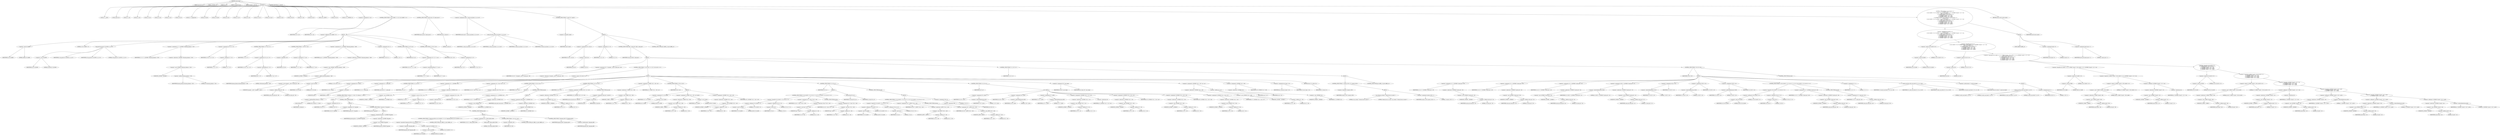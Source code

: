 digraph cache_insert {  
"1000124" [label = "(METHOD,cache_insert)" ]
"1000125" [label = "(PARAM,const char *a1)" ]
"1000126" [label = "(PARAM,_DWORD *a2)" ]
"1000127" [label = "(PARAM,int a3)" ]
"1000128" [label = "(PARAM,unsigned int a4)" ]
"1000129" [label = "(PARAM,unsigned __int16 a5)" ]
"1000130" [label = "(BLOCK,,)" ]
"1000131" [label = "(LOCAL,v5: __int16)" ]
"1000132" [label = "(LOCAL,result: int)" ]
"1000133" [label = "(LOCAL,v11: int)" ]
"1000134" [label = "(LOCAL,v12: int)" ]
"1000135" [label = "(LOCAL,v13: int)" ]
"1000136" [label = "(LOCAL,v14: int)" ]
"1000137" [label = "(LOCAL,v15: int)" ]
"1000138" [label = "(LOCAL,v16: int)" ]
"1000139" [label = "(LOCAL,v17: unsigned int)" ]
"1000140" [label = "(LOCAL,v18: bool)" ]
"1000141" [label = "(LOCAL,v19: bool)" ]
"1000142" [label = "(LOCAL,v20: int)" ]
"1000143" [label = "(LOCAL,v21: int)" ]
"1000144" [label = "(LOCAL,v22: int)" ]
"1000145" [label = "(LOCAL,v23: int *)" ]
"1000146" [label = "(LOCAL,v24: char *)" ]
"1000147" [label = "(LOCAL,v25: int)" ]
"1000148" [label = "(LOCAL,v26: int)" ]
"1000149" [label = "(LOCAL,v27: int)" ]
"1000150" [label = "(LOCAL,v28: int)" ]
"1000151" [label = "(LOCAL,v29: _BYTE *)" ]
"1000152" [label = "(LOCAL,v30: int)" ]
"1000153" [label = "(LOCAL,v31: _DWORD [ 4 ])" ]
"1000154" [label = "(<operator>.assignment,v5 = a5)" ]
"1000155" [label = "(IDENTIFIER,v5,v5 = a5)" ]
"1000156" [label = "(IDENTIFIER,a5,v5 = a5)" ]
"1000157" [label = "(CONTROL_STRUCTURE,if ( (a5 & 0x980) != 0 ),if ( (a5 & 0x980) != 0 ))" ]
"1000158" [label = "(<operator>.notEquals,(a5 & 0x980) != 0)" ]
"1000159" [label = "(<operator>.and,a5 & 0x980)" ]
"1000160" [label = "(IDENTIFIER,a5,a5 & 0x980)" ]
"1000161" [label = "(LITERAL,0x980,a5 & 0x980)" ]
"1000162" [label = "(LITERAL,0,(a5 & 0x980) != 0)" ]
"1000163" [label = "(BLOCK,,)" ]
"1000164" [label = "(log_query,log_query(a5 | 0x10000, a1, a2, 0))" ]
"1000165" [label = "(<operator>.or,a5 | 0x10000)" ]
"1000166" [label = "(IDENTIFIER,a5,a5 | 0x10000)" ]
"1000167" [label = "(LITERAL,0x10000,a5 | 0x10000)" ]
"1000168" [label = "(IDENTIFIER,a1,log_query(a5 | 0x10000, a1, a2, 0))" ]
"1000169" [label = "(IDENTIFIER,a2,log_query(a5 | 0x10000, a1, a2, 0))" ]
"1000170" [label = "(LITERAL,0,log_query(a5 | 0x10000, a1, a2, 0))" ]
"1000171" [label = "(<operator>.assignment,v17 = *(_DWORD *)(dnsmasq_daemon + 252))" ]
"1000172" [label = "(IDENTIFIER,v17,v17 = *(_DWORD *)(dnsmasq_daemon + 252))" ]
"1000173" [label = "(<operator>.indirection,*(_DWORD *)(dnsmasq_daemon + 252))" ]
"1000174" [label = "(<operator>.cast,(_DWORD *)(dnsmasq_daemon + 252))" ]
"1000175" [label = "(UNKNOWN,_DWORD *,_DWORD *)" ]
"1000176" [label = "(<operator>.addition,dnsmasq_daemon + 252)" ]
"1000177" [label = "(IDENTIFIER,dnsmasq_daemon,dnsmasq_daemon + 252)" ]
"1000178" [label = "(LITERAL,252,dnsmasq_daemon + 252)" ]
"1000179" [label = "(<operator>.assignment,v18 = v17 != 0)" ]
"1000180" [label = "(IDENTIFIER,v18,v18 = v17 != 0)" ]
"1000181" [label = "(<operator>.notEquals,v17 != 0)" ]
"1000182" [label = "(IDENTIFIER,v17,v17 != 0)" ]
"1000183" [label = "(LITERAL,0,v17 != 0)" ]
"1000184" [label = "(CONTROL_STRUCTURE,if ( v17 ),if ( v17 ))" ]
"1000185" [label = "(IDENTIFIER,v17,if ( v17 ))" ]
"1000186" [label = "(<operator>.assignment,v18 = a4 > v17)" ]
"1000187" [label = "(IDENTIFIER,v18,v18 = a4 > v17)" ]
"1000188" [label = "(<operator>.greaterThan,a4 > v17)" ]
"1000189" [label = "(IDENTIFIER,a4,a4 > v17)" ]
"1000190" [label = "(IDENTIFIER,v17,a4 > v17)" ]
"1000191" [label = "(CONTROL_STRUCTURE,if ( !v18 ),if ( !v18 ))" ]
"1000192" [label = "(<operator>.logicalNot,!v18)" ]
"1000193" [label = "(IDENTIFIER,v18,!v18)" ]
"1000194" [label = "(<operator>.assignment,v17 = a4)" ]
"1000195" [label = "(IDENTIFIER,v17,v17 = a4)" ]
"1000196" [label = "(IDENTIFIER,a4,v17 = a4)" ]
"1000197" [label = "(<operator>.assignment,a4 = *(_DWORD *)(dnsmasq_daemon + 248))" ]
"1000198" [label = "(IDENTIFIER,a4,a4 = *(_DWORD *)(dnsmasq_daemon + 248))" ]
"1000199" [label = "(<operator>.indirection,*(_DWORD *)(dnsmasq_daemon + 248))" ]
"1000200" [label = "(<operator>.cast,(_DWORD *)(dnsmasq_daemon + 248))" ]
"1000201" [label = "(UNKNOWN,_DWORD *,_DWORD *)" ]
"1000202" [label = "(<operator>.addition,dnsmasq_daemon + 248)" ]
"1000203" [label = "(IDENTIFIER,dnsmasq_daemon,dnsmasq_daemon + 248)" ]
"1000204" [label = "(LITERAL,248,dnsmasq_daemon + 248)" ]
"1000205" [label = "(<operator>.assignment,v19 = 1)" ]
"1000206" [label = "(IDENTIFIER,v19,v19 = 1)" ]
"1000207" [label = "(LITERAL,1,v19 = 1)" ]
"1000208" [label = "(CONTROL_STRUCTURE,if ( a4 ),if ( a4 ))" ]
"1000209" [label = "(IDENTIFIER,a4,if ( a4 ))" ]
"1000210" [label = "(<operator>.assignment,v19 = v17 >= a4)" ]
"1000211" [label = "(IDENTIFIER,v19,v19 = v17 >= a4)" ]
"1000212" [label = "(<operator>.greaterEqualsThan,v17 >= a4)" ]
"1000213" [label = "(IDENTIFIER,v17,v17 >= a4)" ]
"1000214" [label = "(IDENTIFIER,a4,v17 >= a4)" ]
"1000215" [label = "(CONTROL_STRUCTURE,if ( v19 ),if ( v19 ))" ]
"1000216" [label = "(IDENTIFIER,v19,if ( v19 ))" ]
"1000217" [label = "(<operator>.assignment,a4 = v17)" ]
"1000218" [label = "(IDENTIFIER,a4,a4 = v17)" ]
"1000219" [label = "(IDENTIFIER,v17,a4 = v17)" ]
"1000220" [label = "(CONTROL_STRUCTURE,if ( insert_error ),if ( insert_error ))" ]
"1000221" [label = "(IDENTIFIER,insert_error,if ( insert_error ))" ]
"1000222" [label = "(RETURN,return 0;,return 0;)" ]
"1000223" [label = "(LITERAL,0,return 0;)" ]
"1000224" [label = "(<operator>.assignment,result = cache_scan_free(a1, a2, a3, a5))" ]
"1000225" [label = "(IDENTIFIER,result,result = cache_scan_free(a1, a2, a3, a5))" ]
"1000226" [label = "(cache_scan_free,cache_scan_free(a1, a2, a3, a5))" ]
"1000227" [label = "(IDENTIFIER,a1,cache_scan_free(a1, a2, a3, a5))" ]
"1000228" [label = "(IDENTIFIER,a2,cache_scan_free(a1, a2, a3, a5))" ]
"1000229" [label = "(IDENTIFIER,a3,cache_scan_free(a1, a2, a3, a5))" ]
"1000230" [label = "(IDENTIFIER,a5,cache_scan_free(a1, a2, a3, a5))" ]
"1000231" [label = "(CONTROL_STRUCTURE,if ( !result ),if ( !result ))" ]
"1000232" [label = "(<operator>.logicalNot,!result)" ]
"1000233" [label = "(IDENTIFIER,result,!result)" ]
"1000234" [label = "(BLOCK,,)" ]
"1000235" [label = "(<operator>.assignment,v30 = a5 & 4)" ]
"1000236" [label = "(IDENTIFIER,v30,v30 = a5 & 4)" ]
"1000237" [label = "(<operator>.and,a5 & 4)" ]
"1000238" [label = "(IDENTIFIER,a5,a5 & 4)" ]
"1000239" [label = "(LITERAL,4,a5 & 4)" ]
"1000240" [label = "(<operator>.assignment,v11 = 0)" ]
"1000241" [label = "(IDENTIFIER,v11,v11 = 0)" ]
"1000242" [label = "(LITERAL,0,v11 = 0)" ]
"1000243" [label = "(CONTROL_STRUCTURE,while ( cache_tail ),while ( cache_tail ))" ]
"1000244" [label = "(IDENTIFIER,cache_tail,while ( cache_tail ))" ]
"1000245" [label = "(BLOCK,,)" ]
"1000246" [label = "(<operator>.assignment,v16 = *(unsigned __int16 *)(cache_tail + 36))" ]
"1000247" [label = "(IDENTIFIER,v16,v16 = *(unsigned __int16 *)(cache_tail + 36))" ]
"1000248" [label = "(<operator>.indirection,*(unsigned __int16 *)(cache_tail + 36))" ]
"1000249" [label = "(<operator>.cast,(unsigned __int16 *)(cache_tail + 36))" ]
"1000250" [label = "(UNKNOWN,unsigned __int16 *,unsigned __int16 *)" ]
"1000251" [label = "(<operator>.addition,cache_tail + 36)" ]
"1000252" [label = "(IDENTIFIER,cache_tail,cache_tail + 36)" ]
"1000253" [label = "(LITERAL,36,cache_tail + 36)" ]
"1000254" [label = "(CONTROL_STRUCTURE,if ( (v16 & 0xC) == 0 ),if ( (v16 & 0xC) == 0 ))" ]
"1000255" [label = "(<operator>.equals,(v16 & 0xC) == 0)" ]
"1000256" [label = "(<operator>.and,v16 & 0xC)" ]
"1000257" [label = "(IDENTIFIER,v16,v16 & 0xC)" ]
"1000258" [label = "(LITERAL,0xC,v16 & 0xC)" ]
"1000259" [label = "(LITERAL,0,(v16 & 0xC) == 0)" ]
"1000260" [label = "(BLOCK,,)" ]
"1000261" [label = "(<operator>.assignment,v20 = (int)a1)" ]
"1000262" [label = "(IDENTIFIER,v20,v20 = (int)a1)" ]
"1000263" [label = "(<operator>.cast,(int)a1)" ]
"1000264" [label = "(UNKNOWN,int,int)" ]
"1000265" [label = "(IDENTIFIER,a1,(int)a1)" ]
"1000266" [label = "(<operator>.assignment,v21 = cache_tail)" ]
"1000267" [label = "(IDENTIFIER,v21,v21 = cache_tail)" ]
"1000268" [label = "(IDENTIFIER,cache_tail,v21 = cache_tail)" ]
"1000269" [label = "(CONTROL_STRUCTURE,if ( a1 ),if ( a1 ))" ]
"1000270" [label = "(IDENTIFIER,a1,if ( a1 ))" ]
"1000271" [label = "(BLOCK,,)" ]
"1000272" [label = "(CONTROL_STRUCTURE,if ( strlen(a1) <= 0x31 ),if ( strlen(a1) <= 0x31 ))" ]
"1000273" [label = "(<operator>.lessEqualsThan,strlen(a1) <= 0x31)" ]
"1000274" [label = "(strlen,strlen(a1))" ]
"1000275" [label = "(IDENTIFIER,a1,strlen(a1))" ]
"1000276" [label = "(LITERAL,0x31,strlen(a1) <= 0x31)" ]
"1000277" [label = "(BLOCK,,)" ]
"1000278" [label = "(<operator>.assignment,v20 = 0)" ]
"1000279" [label = "(IDENTIFIER,v20,v20 = 0)" ]
"1000280" [label = "(LITERAL,0,v20 = 0)" ]
"1000281" [label = "(CONTROL_STRUCTURE,else,else)" ]
"1000282" [label = "(BLOCK,,)" ]
"1000283" [label = "(<operator>.assignment,v20 = big_free)" ]
"1000284" [label = "(IDENTIFIER,v20,v20 = big_free)" ]
"1000285" [label = "(IDENTIFIER,big_free,v20 = big_free)" ]
"1000286" [label = "(CONTROL_STRUCTURE,if ( big_free ),if ( big_free ))" ]
"1000287" [label = "(IDENTIFIER,big_free,if ( big_free ))" ]
"1000288" [label = "(BLOCK,,)" ]
"1000289" [label = "(<operator>.assignment,big_free = *(_DWORD *)big_free)" ]
"1000290" [label = "(IDENTIFIER,big_free,big_free = *(_DWORD *)big_free)" ]
"1000291" [label = "(<operator>.indirection,*(_DWORD *)big_free)" ]
"1000292" [label = "(<operator>.cast,(_DWORD *)big_free)" ]
"1000293" [label = "(UNKNOWN,_DWORD *,_DWORD *)" ]
"1000294" [label = "(IDENTIFIER,big_free,(_DWORD *)big_free)" ]
"1000295" [label = "(CONTROL_STRUCTURE,else,else)" ]
"1000296" [label = "(BLOCK,,)" ]
"1000297" [label = "(CONTROL_STRUCTURE,if ( !bignames_left && (a5 & 0x5000) == 0 ),if ( !bignames_left && (a5 & 0x5000) == 0 ))" ]
"1000298" [label = "(<operator>.logicalAnd,!bignames_left && (a5 & 0x5000) == 0)" ]
"1000299" [label = "(<operator>.logicalNot,!bignames_left)" ]
"1000300" [label = "(IDENTIFIER,bignames_left,!bignames_left)" ]
"1000301" [label = "(<operator>.equals,(a5 & 0x5000) == 0)" ]
"1000302" [label = "(<operator>.and,a5 & 0x5000)" ]
"1000303" [label = "(IDENTIFIER,a5,a5 & 0x5000)" ]
"1000304" [label = "(LITERAL,0x5000,a5 & 0x5000)" ]
"1000305" [label = "(LITERAL,0,(a5 & 0x5000) == 0)" ]
"1000306" [label = "(CONTROL_STRUCTURE,goto LABEL_14;,goto LABEL_14;)" ]
"1000307" [label = "(<operator>.assignment,v20 = whine_malloc(1028))" ]
"1000308" [label = "(IDENTIFIER,v20,v20 = whine_malloc(1028))" ]
"1000309" [label = "(whine_malloc,whine_malloc(1028))" ]
"1000310" [label = "(LITERAL,1028,whine_malloc(1028))" ]
"1000311" [label = "(CONTROL_STRUCTURE,if ( !v20 ),if ( !v20 ))" ]
"1000312" [label = "(<operator>.logicalNot,!v20)" ]
"1000313" [label = "(IDENTIFIER,v20,!v20)" ]
"1000314" [label = "(CONTROL_STRUCTURE,goto LABEL_14;,goto LABEL_14;)" ]
"1000315" [label = "(CONTROL_STRUCTURE,if ( bignames_left ),if ( bignames_left ))" ]
"1000316" [label = "(IDENTIFIER,bignames_left,if ( bignames_left ))" ]
"1000317" [label = "(<operator>.preDecrement,--bignames_left)" ]
"1000318" [label = "(IDENTIFIER,bignames_left,--bignames_left)" ]
"1000319" [label = "(<operator>.assignment,v22 = *(_DWORD *)v21)" ]
"1000320" [label = "(IDENTIFIER,v22,v22 = *(_DWORD *)v21)" ]
"1000321" [label = "(<operator>.indirection,*(_DWORD *)v21)" ]
"1000322" [label = "(<operator>.cast,(_DWORD *)v21)" ]
"1000323" [label = "(UNKNOWN,_DWORD *,_DWORD *)" ]
"1000324" [label = "(IDENTIFIER,v21,(_DWORD *)v21)" ]
"1000325" [label = "(<operator>.assignment,v23 = *(int **)(v21 + 4))" ]
"1000326" [label = "(IDENTIFIER,v23,v23 = *(int **)(v21 + 4))" ]
"1000327" [label = "(<operator>.indirection,*(int **)(v21 + 4))" ]
"1000328" [label = "(<operator>.cast,(int **)(v21 + 4))" ]
"1000329" [label = "(UNKNOWN,int **,int **)" ]
"1000330" [label = "(<operator>.addition,v21 + 4)" ]
"1000331" [label = "(IDENTIFIER,v21,v21 + 4)" ]
"1000332" [label = "(LITERAL,4,v21 + 4)" ]
"1000333" [label = "(CONTROL_STRUCTURE,if ( v23 ),if ( v23 ))" ]
"1000334" [label = "(IDENTIFIER,v23,if ( v23 ))" ]
"1000335" [label = "(BLOCK,,)" ]
"1000336" [label = "(<operator>.assignment,*v23 = v22)" ]
"1000337" [label = "(<operator>.indirection,*v23)" ]
"1000338" [label = "(IDENTIFIER,v23,*v23 = v22)" ]
"1000339" [label = "(IDENTIFIER,v22,*v23 = v22)" ]
"1000340" [label = "(<operator>.assignment,v22 = *(_DWORD *)v21)" ]
"1000341" [label = "(IDENTIFIER,v22,v22 = *(_DWORD *)v21)" ]
"1000342" [label = "(<operator>.indirection,*(_DWORD *)v21)" ]
"1000343" [label = "(<operator>.cast,(_DWORD *)v21)" ]
"1000344" [label = "(UNKNOWN,_DWORD *,_DWORD *)" ]
"1000345" [label = "(IDENTIFIER,v21,(_DWORD *)v21)" ]
"1000346" [label = "(CONTROL_STRUCTURE,else,else)" ]
"1000347" [label = "(BLOCK,,)" ]
"1000348" [label = "(<operator>.assignment,cache_head = *(_DWORD *)v21)" ]
"1000349" [label = "(IDENTIFIER,cache_head,cache_head = *(_DWORD *)v21)" ]
"1000350" [label = "(<operator>.indirection,*(_DWORD *)v21)" ]
"1000351" [label = "(<operator>.cast,(_DWORD *)v21)" ]
"1000352" [label = "(UNKNOWN,_DWORD *,_DWORD *)" ]
"1000353" [label = "(IDENTIFIER,v21,(_DWORD *)v21)" ]
"1000354" [label = "(CONTROL_STRUCTURE,if ( v22 ),if ( v22 ))" ]
"1000355" [label = "(IDENTIFIER,v22,if ( v22 ))" ]
"1000356" [label = "(<operator>.assignment,*(_DWORD *)(v22 + 4) = v23)" ]
"1000357" [label = "(<operator>.indirection,*(_DWORD *)(v22 + 4))" ]
"1000358" [label = "(<operator>.cast,(_DWORD *)(v22 + 4))" ]
"1000359" [label = "(UNKNOWN,_DWORD *,_DWORD *)" ]
"1000360" [label = "(<operator>.addition,v22 + 4)" ]
"1000361" [label = "(IDENTIFIER,v22,v22 + 4)" ]
"1000362" [label = "(LITERAL,4,v22 + 4)" ]
"1000363" [label = "(IDENTIFIER,v23,*(_DWORD *)(v22 + 4) = v23)" ]
"1000364" [label = "(CONTROL_STRUCTURE,else,else)" ]
"1000365" [label = "(<operator>.assignment,cache_tail = (int)v23)" ]
"1000366" [label = "(IDENTIFIER,cache_tail,cache_tail = (int)v23)" ]
"1000367" [label = "(<operator>.cast,(int)v23)" ]
"1000368" [label = "(UNKNOWN,int,int)" ]
"1000369" [label = "(IDENTIFIER,v23,(int)v23)" ]
"1000370" [label = "(<operator>.assignment,*(_WORD *)(v21 + 36) = a5)" ]
"1000371" [label = "(<operator>.indirection,*(_WORD *)(v21 + 36))" ]
"1000372" [label = "(<operator>.cast,(_WORD *)(v21 + 36))" ]
"1000373" [label = "(UNKNOWN,_WORD *,_WORD *)" ]
"1000374" [label = "(<operator>.addition,v21 + 36)" ]
"1000375" [label = "(IDENTIFIER,v21,v21 + 36)" ]
"1000376" [label = "(LITERAL,36,v21 + 36)" ]
"1000377" [label = "(IDENTIFIER,a5,*(_WORD *)(v21 + 36) = a5)" ]
"1000378" [label = "(CONTROL_STRUCTURE,if ( v20 ),if ( v20 ))" ]
"1000379" [label = "(IDENTIFIER,v20,if ( v20 ))" ]
"1000380" [label = "(BLOCK,,)" ]
"1000381" [label = "(<operator>.assignment,v5 = a5 | 0x200)" ]
"1000382" [label = "(IDENTIFIER,v5,v5 = a5 | 0x200)" ]
"1000383" [label = "(<operator>.or,a5 | 0x200)" ]
"1000384" [label = "(IDENTIFIER,a5,a5 | 0x200)" ]
"1000385" [label = "(LITERAL,0x200,a5 | 0x200)" ]
"1000386" [label = "(<operator>.assignment,*(_WORD *)(v21 + 36) = a5 | 0x200)" ]
"1000387" [label = "(<operator>.indirection,*(_WORD *)(v21 + 36))" ]
"1000388" [label = "(<operator>.cast,(_WORD *)(v21 + 36))" ]
"1000389" [label = "(UNKNOWN,_WORD *,_WORD *)" ]
"1000390" [label = "(<operator>.addition,v21 + 36)" ]
"1000391" [label = "(IDENTIFIER,v21,v21 + 36)" ]
"1000392" [label = "(LITERAL,36,v21 + 36)" ]
"1000393" [label = "(<operator>.or,a5 | 0x200)" ]
"1000394" [label = "(IDENTIFIER,a5,a5 | 0x200)" ]
"1000395" [label = "(LITERAL,0x200,a5 | 0x200)" ]
"1000396" [label = "(<operator>.assignment,*(_DWORD *)(v21 + 40) = v20)" ]
"1000397" [label = "(<operator>.indirection,*(_DWORD *)(v21 + 40))" ]
"1000398" [label = "(<operator>.cast,(_DWORD *)(v21 + 40))" ]
"1000399" [label = "(UNKNOWN,_DWORD *,_DWORD *)" ]
"1000400" [label = "(<operator>.addition,v21 + 40)" ]
"1000401" [label = "(IDENTIFIER,v21,v21 + 40)" ]
"1000402" [label = "(LITERAL,40,v21 + 40)" ]
"1000403" [label = "(IDENTIFIER,v20,*(_DWORD *)(v21 + 40) = v20)" ]
"1000404" [label = "(CONTROL_STRUCTURE,if ( a1 ),if ( a1 ))" ]
"1000405" [label = "(IDENTIFIER,a1,if ( a1 ))" ]
"1000406" [label = "(BLOCK,,)" ]
"1000407" [label = "(CONTROL_STRUCTURE,if ( (v5 & 0x200) != 0 || (v5 & 2) != 0 ),if ( (v5 & 0x200) != 0 || (v5 & 2) != 0 ))" ]
"1000408" [label = "(<operator>.logicalOr,(v5 & 0x200) != 0 || (v5 & 2) != 0)" ]
"1000409" [label = "(<operator>.notEquals,(v5 & 0x200) != 0)" ]
"1000410" [label = "(<operator>.and,v5 & 0x200)" ]
"1000411" [label = "(IDENTIFIER,v5,v5 & 0x200)" ]
"1000412" [label = "(LITERAL,0x200,v5 & 0x200)" ]
"1000413" [label = "(LITERAL,0,(v5 & 0x200) != 0)" ]
"1000414" [label = "(<operator>.notEquals,(v5 & 2) != 0)" ]
"1000415" [label = "(<operator>.and,v5 & 2)" ]
"1000416" [label = "(IDENTIFIER,v5,v5 & 2)" ]
"1000417" [label = "(LITERAL,2,v5 & 2)" ]
"1000418" [label = "(LITERAL,0,(v5 & 2) != 0)" ]
"1000419" [label = "(<operator>.assignment,v24 = *(char **)(v21 + 40))" ]
"1000420" [label = "(IDENTIFIER,v24,v24 = *(char **)(v21 + 40))" ]
"1000421" [label = "(<operator>.indirection,*(char **)(v21 + 40))" ]
"1000422" [label = "(<operator>.cast,(char **)(v21 + 40))" ]
"1000423" [label = "(UNKNOWN,char **,char **)" ]
"1000424" [label = "(<operator>.addition,v21 + 40)" ]
"1000425" [label = "(IDENTIFIER,v21,v21 + 40)" ]
"1000426" [label = "(LITERAL,40,v21 + 40)" ]
"1000427" [label = "(CONTROL_STRUCTURE,else,else)" ]
"1000428" [label = "(<operator>.assignment,v24 = (char *)(v21 + 40))" ]
"1000429" [label = "(IDENTIFIER,v24,v24 = (char *)(v21 + 40))" ]
"1000430" [label = "(<operator>.cast,(char *)(v21 + 40))" ]
"1000431" [label = "(UNKNOWN,char *,char *)" ]
"1000432" [label = "(<operator>.addition,v21 + 40)" ]
"1000433" [label = "(IDENTIFIER,v21,v21 + 40)" ]
"1000434" [label = "(LITERAL,40,v21 + 40)" ]
"1000435" [label = "(strcpy,strcpy(v24, a1))" ]
"1000436" [label = "(IDENTIFIER,v24,strcpy(v24, a1))" ]
"1000437" [label = "(IDENTIFIER,a1,strcpy(v24, a1))" ]
"1000438" [label = "(CONTROL_STRUCTURE,else,else)" ]
"1000439" [label = "(BLOCK,,)" ]
"1000440" [label = "(CONTROL_STRUCTURE,if ( (v5 & 0x200) != 0 || (v5 & 2) != 0 ),if ( (v5 & 0x200) != 0 || (v5 & 2) != 0 ))" ]
"1000441" [label = "(<operator>.logicalOr,(v5 & 0x200) != 0 || (v5 & 2) != 0)" ]
"1000442" [label = "(<operator>.notEquals,(v5 & 0x200) != 0)" ]
"1000443" [label = "(<operator>.and,v5 & 0x200)" ]
"1000444" [label = "(IDENTIFIER,v5,v5 & 0x200)" ]
"1000445" [label = "(LITERAL,0x200,v5 & 0x200)" ]
"1000446" [label = "(LITERAL,0,(v5 & 0x200) != 0)" ]
"1000447" [label = "(<operator>.notEquals,(v5 & 2) != 0)" ]
"1000448" [label = "(<operator>.and,v5 & 2)" ]
"1000449" [label = "(IDENTIFIER,v5,v5 & 2)" ]
"1000450" [label = "(LITERAL,2,v5 & 2)" ]
"1000451" [label = "(LITERAL,0,(v5 & 2) != 0)" ]
"1000452" [label = "(<operator>.assignment,v29 = *(_BYTE **)(v21 + 40))" ]
"1000453" [label = "(IDENTIFIER,v29,v29 = *(_BYTE **)(v21 + 40))" ]
"1000454" [label = "(<operator>.indirection,*(_BYTE **)(v21 + 40))" ]
"1000455" [label = "(<operator>.cast,(_BYTE **)(v21 + 40))" ]
"1000456" [label = "(UNKNOWN,_BYTE **,_BYTE **)" ]
"1000457" [label = "(<operator>.addition,v21 + 40)" ]
"1000458" [label = "(IDENTIFIER,v21,v21 + 40)" ]
"1000459" [label = "(LITERAL,40,v21 + 40)" ]
"1000460" [label = "(CONTROL_STRUCTURE,else,else)" ]
"1000461" [label = "(<operator>.assignment,v29 = (_BYTE *)(v21 + 40))" ]
"1000462" [label = "(IDENTIFIER,v29,v29 = (_BYTE *)(v21 + 40))" ]
"1000463" [label = "(<operator>.cast,(_BYTE *)(v21 + 40))" ]
"1000464" [label = "(UNKNOWN,_BYTE *,_BYTE *)" ]
"1000465" [label = "(<operator>.addition,v21 + 40)" ]
"1000466" [label = "(IDENTIFIER,v21,v21 + 40)" ]
"1000467" [label = "(LITERAL,40,v21 + 40)" ]
"1000468" [label = "(<operator>.assignment,*v29 = 0)" ]
"1000469" [label = "(<operator>.indirection,*v29)" ]
"1000470" [label = "(IDENTIFIER,v29,*v29 = 0)" ]
"1000471" [label = "(LITERAL,0,*v29 = 0)" ]
"1000472" [label = "(CONTROL_STRUCTURE,if ( a2 ),if ( a2 ))" ]
"1000473" [label = "(IDENTIFIER,a2,if ( a2 ))" ]
"1000474" [label = "(BLOCK,,)" ]
"1000475" [label = "(<operator>.assignment,v25 = a2[1])" ]
"1000476" [label = "(IDENTIFIER,v25,v25 = a2[1])" ]
"1000477" [label = "(<operator>.indirectIndexAccess,a2[1])" ]
"1000478" [label = "(IDENTIFIER,a2,v25 = a2[1])" ]
"1000479" [label = "(LITERAL,1,v25 = a2[1])" ]
"1000480" [label = "(<operator>.assignment,v26 = a2[2])" ]
"1000481" [label = "(IDENTIFIER,v26,v26 = a2[2])" ]
"1000482" [label = "(<operator>.indirectIndexAccess,a2[2])" ]
"1000483" [label = "(IDENTIFIER,a2,v26 = a2[2])" ]
"1000484" [label = "(LITERAL,2,v26 = a2[2])" ]
"1000485" [label = "(<operator>.assignment,v27 = a2[3])" ]
"1000486" [label = "(IDENTIFIER,v27,v27 = a2[3])" ]
"1000487" [label = "(<operator>.indirectIndexAccess,a2[3])" ]
"1000488" [label = "(IDENTIFIER,a2,v27 = a2[3])" ]
"1000489" [label = "(LITERAL,3,v27 = a2[3])" ]
"1000490" [label = "(<operator>.assignment,*(_DWORD *)(v21 + 12) = *a2)" ]
"1000491" [label = "(<operator>.indirection,*(_DWORD *)(v21 + 12))" ]
"1000492" [label = "(<operator>.cast,(_DWORD *)(v21 + 12))" ]
"1000493" [label = "(UNKNOWN,_DWORD *,_DWORD *)" ]
"1000494" [label = "(<operator>.addition,v21 + 12)" ]
"1000495" [label = "(IDENTIFIER,v21,v21 + 12)" ]
"1000496" [label = "(LITERAL,12,v21 + 12)" ]
"1000497" [label = "(<operator>.indirection,*a2)" ]
"1000498" [label = "(IDENTIFIER,a2,*(_DWORD *)(v21 + 12) = *a2)" ]
"1000499" [label = "(<operator>.assignment,*(_DWORD *)(v21 + 16) = v25)" ]
"1000500" [label = "(<operator>.indirection,*(_DWORD *)(v21 + 16))" ]
"1000501" [label = "(<operator>.cast,(_DWORD *)(v21 + 16))" ]
"1000502" [label = "(UNKNOWN,_DWORD *,_DWORD *)" ]
"1000503" [label = "(<operator>.addition,v21 + 16)" ]
"1000504" [label = "(IDENTIFIER,v21,v21 + 16)" ]
"1000505" [label = "(LITERAL,16,v21 + 16)" ]
"1000506" [label = "(IDENTIFIER,v25,*(_DWORD *)(v21 + 16) = v25)" ]
"1000507" [label = "(<operator>.assignment,*(_DWORD *)(v21 + 20) = v26)" ]
"1000508" [label = "(<operator>.indirection,*(_DWORD *)(v21 + 20))" ]
"1000509" [label = "(<operator>.cast,(_DWORD *)(v21 + 20))" ]
"1000510" [label = "(UNKNOWN,_DWORD *,_DWORD *)" ]
"1000511" [label = "(<operator>.addition,v21 + 20)" ]
"1000512" [label = "(IDENTIFIER,v21,v21 + 20)" ]
"1000513" [label = "(LITERAL,20,v21 + 20)" ]
"1000514" [label = "(IDENTIFIER,v26,*(_DWORD *)(v21 + 20) = v26)" ]
"1000515" [label = "(<operator>.assignment,*(_DWORD *)(v21 + 24) = v27)" ]
"1000516" [label = "(<operator>.indirection,*(_DWORD *)(v21 + 24))" ]
"1000517" [label = "(<operator>.cast,(_DWORD *)(v21 + 24))" ]
"1000518" [label = "(UNKNOWN,_DWORD *,_DWORD *)" ]
"1000519" [label = "(<operator>.addition,v21 + 24)" ]
"1000520" [label = "(IDENTIFIER,v21,v21 + 24)" ]
"1000521" [label = "(LITERAL,24,v21 + 24)" ]
"1000522" [label = "(IDENTIFIER,v27,*(_DWORD *)(v21 + 24) = v27)" ]
"1000523" [label = "(<operator>.assignment,v28 = new_chain)" ]
"1000524" [label = "(IDENTIFIER,v28,v28 = new_chain)" ]
"1000525" [label = "(IDENTIFIER,new_chain,v28 = new_chain)" ]
"1000526" [label = "(<operator>.assignment,*(_DWORD *)(v21 + 28) = a4 + a3)" ]
"1000527" [label = "(<operator>.indirection,*(_DWORD *)(v21 + 28))" ]
"1000528" [label = "(<operator>.cast,(_DWORD *)(v21 + 28))" ]
"1000529" [label = "(UNKNOWN,_DWORD *,_DWORD *)" ]
"1000530" [label = "(<operator>.addition,v21 + 28)" ]
"1000531" [label = "(IDENTIFIER,v21,v21 + 28)" ]
"1000532" [label = "(LITERAL,28,v21 + 28)" ]
"1000533" [label = "(<operator>.addition,a4 + a3)" ]
"1000534" [label = "(IDENTIFIER,a4,a4 + a3)" ]
"1000535" [label = "(IDENTIFIER,a3,a4 + a3)" ]
"1000536" [label = "(<operator>.assignment,*(_DWORD *)v21 = v28)" ]
"1000537" [label = "(<operator>.indirection,*(_DWORD *)v21)" ]
"1000538" [label = "(<operator>.cast,(_DWORD *)v21)" ]
"1000539" [label = "(UNKNOWN,_DWORD *,_DWORD *)" ]
"1000540" [label = "(IDENTIFIER,v21,(_DWORD *)v21)" ]
"1000541" [label = "(IDENTIFIER,v28,*(_DWORD *)v21 = v28)" ]
"1000542" [label = "(<operator>.assignment,new_chain = v21)" ]
"1000543" [label = "(IDENTIFIER,new_chain,new_chain = v21)" ]
"1000544" [label = "(IDENTIFIER,v21,new_chain = v21)" ]
"1000545" [label = "(RETURN,return v21;,return v21;)" ]
"1000546" [label = "(IDENTIFIER,v21,return v21;)" ]
"1000547" [label = "(CONTROL_STRUCTURE,if ( v11 ),if ( v11 ))" ]
"1000548" [label = "(IDENTIFIER,v11,if ( v11 ))" ]
"1000549" [label = "(BLOCK,,)" ]
"1000550" [label = "(CONTROL_STRUCTURE,if ( !warned_11052 ),if ( !warned_11052 ))" ]
"1000551" [label = "(<operator>.logicalNot,!warned_11052)" ]
"1000552" [label = "(IDENTIFIER,warned_11052,!warned_11052)" ]
"1000553" [label = "(BLOCK,,)" ]
"1000554" [label = "(my_syslog,my_syslog(3, \"Internal error in cache.\"))" ]
"1000555" [label = "(LITERAL,3,my_syslog(3, \"Internal error in cache.\"))" ]
"1000556" [label = "(LITERAL,\"Internal error in cache.\",my_syslog(3, \"Internal error in cache.\"))" ]
"1000557" [label = "(<operator>.assignment,warned_11052 = 1)" ]
"1000558" [label = "(IDENTIFIER,warned_11052,warned_11052 = 1)" ]
"1000559" [label = "(LITERAL,1,warned_11052 = 1)" ]
"1000560" [label = "(CONTROL_STRUCTURE,goto LABEL_14;,goto LABEL_14;)" ]
"1000561" [label = "(CONTROL_STRUCTURE,if ( v30 ),if ( v30 ))" ]
"1000562" [label = "(IDENTIFIER,v30,if ( v30 ))" ]
"1000563" [label = "(BLOCK,,)" ]
"1000564" [label = "(<operator>.assignment,v12 = *(_DWORD *)(cache_tail + 16))" ]
"1000565" [label = "(IDENTIFIER,v12,v12 = *(_DWORD *)(cache_tail + 16))" ]
"1000566" [label = "(<operator>.indirection,*(_DWORD *)(cache_tail + 16))" ]
"1000567" [label = "(<operator>.cast,(_DWORD *)(cache_tail + 16))" ]
"1000568" [label = "(UNKNOWN,_DWORD *,_DWORD *)" ]
"1000569" [label = "(<operator>.addition,cache_tail + 16)" ]
"1000570" [label = "(IDENTIFIER,cache_tail,cache_tail + 16)" ]
"1000571" [label = "(LITERAL,16,cache_tail + 16)" ]
"1000572" [label = "(<operator>.assignment,v13 = *(_DWORD *)(cache_tail + 20))" ]
"1000573" [label = "(IDENTIFIER,v13,v13 = *(_DWORD *)(cache_tail + 20))" ]
"1000574" [label = "(<operator>.indirection,*(_DWORD *)(cache_tail + 20))" ]
"1000575" [label = "(<operator>.cast,(_DWORD *)(cache_tail + 20))" ]
"1000576" [label = "(UNKNOWN,_DWORD *,_DWORD *)" ]
"1000577" [label = "(<operator>.addition,cache_tail + 20)" ]
"1000578" [label = "(IDENTIFIER,cache_tail,cache_tail + 20)" ]
"1000579" [label = "(LITERAL,20,cache_tail + 20)" ]
"1000580" [label = "(<operator>.assignment,v14 = *(_DWORD *)(cache_tail + 24))" ]
"1000581" [label = "(IDENTIFIER,v14,v14 = *(_DWORD *)(cache_tail + 24))" ]
"1000582" [label = "(<operator>.indirection,*(_DWORD *)(cache_tail + 24))" ]
"1000583" [label = "(<operator>.cast,(_DWORD *)(cache_tail + 24))" ]
"1000584" [label = "(UNKNOWN,_DWORD *,_DWORD *)" ]
"1000585" [label = "(<operator>.addition,cache_tail + 24)" ]
"1000586" [label = "(IDENTIFIER,cache_tail,cache_tail + 24)" ]
"1000587" [label = "(LITERAL,24,cache_tail + 24)" ]
"1000588" [label = "(<operator>.assignment,v31[0] = *(_DWORD *)(cache_tail + 12))" ]
"1000589" [label = "(<operator>.indirectIndexAccess,v31[0])" ]
"1000590" [label = "(IDENTIFIER,v31,v31[0] = *(_DWORD *)(cache_tail + 12))" ]
"1000591" [label = "(LITERAL,0,v31[0] = *(_DWORD *)(cache_tail + 12))" ]
"1000592" [label = "(<operator>.indirection,*(_DWORD *)(cache_tail + 12))" ]
"1000593" [label = "(<operator>.cast,(_DWORD *)(cache_tail + 12))" ]
"1000594" [label = "(UNKNOWN,_DWORD *,_DWORD *)" ]
"1000595" [label = "(<operator>.addition,cache_tail + 12)" ]
"1000596" [label = "(IDENTIFIER,cache_tail,cache_tail + 12)" ]
"1000597" [label = "(LITERAL,12,cache_tail + 12)" ]
"1000598" [label = "(<operator>.assignment,v31[1] = v12)" ]
"1000599" [label = "(<operator>.indirectIndexAccess,v31[1])" ]
"1000600" [label = "(IDENTIFIER,v31,v31[1] = v12)" ]
"1000601" [label = "(LITERAL,1,v31[1] = v12)" ]
"1000602" [label = "(IDENTIFIER,v12,v31[1] = v12)" ]
"1000603" [label = "(<operator>.assignment,v31[2] = v13)" ]
"1000604" [label = "(<operator>.indirectIndexAccess,v31[2])" ]
"1000605" [label = "(IDENTIFIER,v31,v31[2] = v13)" ]
"1000606" [label = "(LITERAL,2,v31[2] = v13)" ]
"1000607" [label = "(IDENTIFIER,v13,v31[2] = v13)" ]
"1000608" [label = "(<operator>.assignment,v31[3] = v14)" ]
"1000609" [label = "(<operator>.indirectIndexAccess,v31[3])" ]
"1000610" [label = "(IDENTIFIER,v31,v31[3] = v14)" ]
"1000611" [label = "(LITERAL,3,v31[3] = v14)" ]
"1000612" [label = "(IDENTIFIER,v14,v31[3] = v14)" ]
"1000613" [label = "(CONTROL_STRUCTURE,if ( (v16 & 0x200) != 0 || (v16 & 2) != 0 ),if ( (v16 & 0x200) != 0 || (v16 & 2) != 0 ))" ]
"1000614" [label = "(<operator>.logicalOr,(v16 & 0x200) != 0 || (v16 & 2) != 0)" ]
"1000615" [label = "(<operator>.notEquals,(v16 & 0x200) != 0)" ]
"1000616" [label = "(<operator>.and,v16 & 0x200)" ]
"1000617" [label = "(IDENTIFIER,v16,v16 & 0x200)" ]
"1000618" [label = "(LITERAL,0x200,v16 & 0x200)" ]
"1000619" [label = "(LITERAL,0,(v16 & 0x200) != 0)" ]
"1000620" [label = "(<operator>.notEquals,(v16 & 2) != 0)" ]
"1000621" [label = "(<operator>.and,v16 & 2)" ]
"1000622" [label = "(IDENTIFIER,v16,v16 & 2)" ]
"1000623" [label = "(LITERAL,2,v16 & 2)" ]
"1000624" [label = "(LITERAL,0,(v16 & 2) != 0)" ]
"1000625" [label = "(<operator>.assignment,v15 = *(_DWORD *)(cache_tail + 40))" ]
"1000626" [label = "(IDENTIFIER,v15,v15 = *(_DWORD *)(cache_tail + 40))" ]
"1000627" [label = "(<operator>.indirection,*(_DWORD *)(cache_tail + 40))" ]
"1000628" [label = "(<operator>.cast,(_DWORD *)(cache_tail + 40))" ]
"1000629" [label = "(UNKNOWN,_DWORD *,_DWORD *)" ]
"1000630" [label = "(<operator>.addition,cache_tail + 40)" ]
"1000631" [label = "(IDENTIFIER,cache_tail,cache_tail + 40)" ]
"1000632" [label = "(LITERAL,40,cache_tail + 40)" ]
"1000633" [label = "(CONTROL_STRUCTURE,else,else)" ]
"1000634" [label = "(<operator>.assignment,v15 = cache_tail + 40)" ]
"1000635" [label = "(IDENTIFIER,v15,v15 = cache_tail + 40)" ]
"1000636" [label = "(<operator>.addition,cache_tail + 40)" ]
"1000637" [label = "(IDENTIFIER,cache_tail,cache_tail + 40)" ]
"1000638" [label = "(LITERAL,40,cache_tail + 40)" ]
"1000639" [label = "(<operator>.assignment,v11 = 1)" ]
"1000640" [label = "(IDENTIFIER,v11,v11 = 1)" ]
"1000641" [label = "(LITERAL,1,v11 = 1)" ]
"1000642" [label = "(cache_scan_free,cache_scan_free(v15, v31, a3, v16))" ]
"1000643" [label = "(IDENTIFIER,v15,cache_scan_free(v15, v31, a3, v16))" ]
"1000644" [label = "(IDENTIFIER,v31,cache_scan_free(v15, v31, a3, v16))" ]
"1000645" [label = "(IDENTIFIER,a3,cache_scan_free(v15, v31, a3, v16))" ]
"1000646" [label = "(IDENTIFIER,v16,cache_scan_free(v15, v31, a3, v16))" ]
"1000647" [label = "(<operator>.preIncrement,++cache_live_freed)" ]
"1000648" [label = "(IDENTIFIER,cache_live_freed,++cache_live_freed)" ]
"1000649" [label = "(CONTROL_STRUCTURE,else,else)" ]
"1000650" [label = "(BLOCK,,)" ]
"1000651" [label = "(cache_scan_free,cache_scan_free(0, 0, a3, 0))" ]
"1000652" [label = "(LITERAL,0,cache_scan_free(0, 0, a3, 0))" ]
"1000653" [label = "(LITERAL,0,cache_scan_free(0, 0, a3, 0))" ]
"1000654" [label = "(IDENTIFIER,a3,cache_scan_free(0, 0, a3, 0))" ]
"1000655" [label = "(LITERAL,0,cache_scan_free(0, 0, a3, 0))" ]
"1000656" [label = "(<operator>.assignment,v30 = 1)" ]
"1000657" [label = "(IDENTIFIER,v30,v30 = 1)" ]
"1000658" [label = "(LITERAL,1,v30 = 1)" ]
"1000659" [label = "(CONTROL_STRUCTURE,goto LABEL_14;,goto LABEL_14;)" ]
"1000660" [label = "(CONTROL_STRUCTURE,if ( (a5 & 0x180) == 0\n    || (a5 & 8) == 0\n    || ((a5 & 0x80) == 0 || (*(_WORD *)(result + 36) & 0x80) == 0 || *(_DWORD *)(result + 12) != *a2)\n    && ((a5 & 0x100) == 0\n     || (*(_WORD *)(result + 36) & 0x100) == 0\n     || *(_DWORD *)(result + 12) != *a2\n     || *(_DWORD *)(result + 16) != a2[1]\n     || *(_DWORD *)(result + 20) != a2[2]\n     || *(_DWORD *)(result + 24) != a2[3]) ),if ( (a5 & 0x180) == 0\n    || (a5 & 8) == 0\n    || ((a5 & 0x80) == 0 || (*(_WORD *)(result + 36) & 0x80) == 0 || *(_DWORD *)(result + 12) != *a2)\n    && ((a5 & 0x100) == 0\n     || (*(_WORD *)(result + 36) & 0x100) == 0\n     || *(_DWORD *)(result + 12) != *a2\n     || *(_DWORD *)(result + 16) != a2[1]\n     || *(_DWORD *)(result + 20) != a2[2]\n     || *(_DWORD *)(result + 24) != a2[3]) ))" ]
"1000661" [label = "(<operator>.logicalOr,(a5 & 0x180) == 0\n    || (a5 & 8) == 0\n    || ((a5 & 0x80) == 0 || (*(_WORD *)(result + 36) & 0x80) == 0 || *(_DWORD *)(result + 12) != *a2)\n    && ((a5 & 0x100) == 0\n     || (*(_WORD *)(result + 36) & 0x100) == 0\n     || *(_DWORD *)(result + 12) != *a2\n     || *(_DWORD *)(result + 16) != a2[1]\n     || *(_DWORD *)(result + 20) != a2[2]\n     || *(_DWORD *)(result + 24) != a2[3]))" ]
"1000662" [label = "(<operator>.equals,(a5 & 0x180) == 0)" ]
"1000663" [label = "(<operator>.and,a5 & 0x180)" ]
"1000664" [label = "(IDENTIFIER,a5,a5 & 0x180)" ]
"1000665" [label = "(LITERAL,0x180,a5 & 0x180)" ]
"1000666" [label = "(LITERAL,0,(a5 & 0x180) == 0)" ]
"1000667" [label = "(<operator>.logicalOr,(a5 & 8) == 0\n    || ((a5 & 0x80) == 0 || (*(_WORD *)(result + 36) & 0x80) == 0 || *(_DWORD *)(result + 12) != *a2)\n    && ((a5 & 0x100) == 0\n     || (*(_WORD *)(result + 36) & 0x100) == 0\n     || *(_DWORD *)(result + 12) != *a2\n     || *(_DWORD *)(result + 16) != a2[1]\n     || *(_DWORD *)(result + 20) != a2[2]\n     || *(_DWORD *)(result + 24) != a2[3]))" ]
"1000668" [label = "(<operator>.equals,(a5 & 8) == 0)" ]
"1000669" [label = "(<operator>.and,a5 & 8)" ]
"1000670" [label = "(IDENTIFIER,a5,a5 & 8)" ]
"1000671" [label = "(LITERAL,8,a5 & 8)" ]
"1000672" [label = "(LITERAL,0,(a5 & 8) == 0)" ]
"1000673" [label = "(<operator>.logicalAnd,((a5 & 0x80) == 0 || (*(_WORD *)(result + 36) & 0x80) == 0 || *(_DWORD *)(result + 12) != *a2)\n    && ((a5 & 0x100) == 0\n     || (*(_WORD *)(result + 36) & 0x100) == 0\n     || *(_DWORD *)(result + 12) != *a2\n     || *(_DWORD *)(result + 16) != a2[1]\n     || *(_DWORD *)(result + 20) != a2[2]\n     || *(_DWORD *)(result + 24) != a2[3]))" ]
"1000674" [label = "(<operator>.logicalOr,(a5 & 0x80) == 0 || (*(_WORD *)(result + 36) & 0x80) == 0 || *(_DWORD *)(result + 12) != *a2)" ]
"1000675" [label = "(<operator>.equals,(a5 & 0x80) == 0)" ]
"1000676" [label = "(<operator>.and,a5 & 0x80)" ]
"1000677" [label = "(IDENTIFIER,a5,a5 & 0x80)" ]
"1000678" [label = "(LITERAL,0x80,a5 & 0x80)" ]
"1000679" [label = "(LITERAL,0,(a5 & 0x80) == 0)" ]
"1000680" [label = "(<operator>.logicalOr,(*(_WORD *)(result + 36) & 0x80) == 0 || *(_DWORD *)(result + 12) != *a2)" ]
"1000681" [label = "(<operator>.equals,(*(_WORD *)(result + 36) & 0x80) == 0)" ]
"1000682" [label = "(<operator>.and,*(_WORD *)(result + 36) & 0x80)" ]
"1000683" [label = "(<operator>.indirection,*(_WORD *)(result + 36))" ]
"1000684" [label = "(<operator>.cast,(_WORD *)(result + 36))" ]
"1000685" [label = "(UNKNOWN,_WORD *,_WORD *)" ]
"1000686" [label = "(<operator>.addition,result + 36)" ]
"1000687" [label = "(IDENTIFIER,result,result + 36)" ]
"1000688" [label = "(LITERAL,36,result + 36)" ]
"1000689" [label = "(LITERAL,0x80,*(_WORD *)(result + 36) & 0x80)" ]
"1000690" [label = "(LITERAL,0,(*(_WORD *)(result + 36) & 0x80) == 0)" ]
"1000691" [label = "(<operator>.notEquals,*(_DWORD *)(result + 12) != *a2)" ]
"1000692" [label = "(<operator>.indirection,*(_DWORD *)(result + 12))" ]
"1000693" [label = "(<operator>.cast,(_DWORD *)(result + 12))" ]
"1000694" [label = "(UNKNOWN,_DWORD *,_DWORD *)" ]
"1000695" [label = "(<operator>.addition,result + 12)" ]
"1000696" [label = "(IDENTIFIER,result,result + 12)" ]
"1000697" [label = "(LITERAL,12,result + 12)" ]
"1000698" [label = "(<operator>.indirection,*a2)" ]
"1000699" [label = "(IDENTIFIER,a2,*(_DWORD *)(result + 12) != *a2)" ]
"1000700" [label = "(<operator>.logicalOr,(a5 & 0x100) == 0\n     || (*(_WORD *)(result + 36) & 0x100) == 0\n     || *(_DWORD *)(result + 12) != *a2\n     || *(_DWORD *)(result + 16) != a2[1]\n     || *(_DWORD *)(result + 20) != a2[2]\n     || *(_DWORD *)(result + 24) != a2[3])" ]
"1000701" [label = "(<operator>.equals,(a5 & 0x100) == 0)" ]
"1000702" [label = "(<operator>.and,a5 & 0x100)" ]
"1000703" [label = "(IDENTIFIER,a5,a5 & 0x100)" ]
"1000704" [label = "(LITERAL,0x100,a5 & 0x100)" ]
"1000705" [label = "(LITERAL,0,(a5 & 0x100) == 0)" ]
"1000706" [label = "(<operator>.logicalOr,(*(_WORD *)(result + 36) & 0x100) == 0\n     || *(_DWORD *)(result + 12) != *a2\n     || *(_DWORD *)(result + 16) != a2[1]\n     || *(_DWORD *)(result + 20) != a2[2]\n     || *(_DWORD *)(result + 24) != a2[3])" ]
"1000707" [label = "(<operator>.equals,(*(_WORD *)(result + 36) & 0x100) == 0)" ]
"1000708" [label = "(<operator>.and,*(_WORD *)(result + 36) & 0x100)" ]
"1000709" [label = "(<operator>.indirection,*(_WORD *)(result + 36))" ]
"1000710" [label = "(<operator>.cast,(_WORD *)(result + 36))" ]
"1000711" [label = "(UNKNOWN,_WORD *,_WORD *)" ]
"1000712" [label = "(<operator>.addition,result + 36)" ]
"1000713" [label = "(IDENTIFIER,result,result + 36)" ]
"1000714" [label = "(LITERAL,36,result + 36)" ]
"1000715" [label = "(LITERAL,0x100,*(_WORD *)(result + 36) & 0x100)" ]
"1000716" [label = "(LITERAL,0,(*(_WORD *)(result + 36) & 0x100) == 0)" ]
"1000717" [label = "(<operator>.logicalOr,*(_DWORD *)(result + 12) != *a2\n     || *(_DWORD *)(result + 16) != a2[1]\n     || *(_DWORD *)(result + 20) != a2[2]\n     || *(_DWORD *)(result + 24) != a2[3])" ]
"1000718" [label = "(<operator>.notEquals,*(_DWORD *)(result + 12) != *a2)" ]
"1000719" [label = "(<operator>.indirection,*(_DWORD *)(result + 12))" ]
"1000720" [label = "(<operator>.cast,(_DWORD *)(result + 12))" ]
"1000721" [label = "(UNKNOWN,_DWORD *,_DWORD *)" ]
"1000722" [label = "(<operator>.addition,result + 12)" ]
"1000723" [label = "(IDENTIFIER,result,result + 12)" ]
"1000724" [label = "(LITERAL,12,result + 12)" ]
"1000725" [label = "(<operator>.indirection,*a2)" ]
"1000726" [label = "(IDENTIFIER,a2,*(_DWORD *)(result + 12) != *a2)" ]
"1000727" [label = "(<operator>.logicalOr,*(_DWORD *)(result + 16) != a2[1]\n     || *(_DWORD *)(result + 20) != a2[2]\n     || *(_DWORD *)(result + 24) != a2[3])" ]
"1000728" [label = "(<operator>.notEquals,*(_DWORD *)(result + 16) != a2[1])" ]
"1000729" [label = "(<operator>.indirection,*(_DWORD *)(result + 16))" ]
"1000730" [label = "(<operator>.cast,(_DWORD *)(result + 16))" ]
"1000731" [label = "(UNKNOWN,_DWORD *,_DWORD *)" ]
"1000732" [label = "(<operator>.addition,result + 16)" ]
"1000733" [label = "(IDENTIFIER,result,result + 16)" ]
"1000734" [label = "(LITERAL,16,result + 16)" ]
"1000735" [label = "(<operator>.indirectIndexAccess,a2[1])" ]
"1000736" [label = "(IDENTIFIER,a2,*(_DWORD *)(result + 16) != a2[1])" ]
"1000737" [label = "(LITERAL,1,*(_DWORD *)(result + 16) != a2[1])" ]
"1000738" [label = "(<operator>.logicalOr,*(_DWORD *)(result + 20) != a2[2]\n     || *(_DWORD *)(result + 24) != a2[3])" ]
"1000739" [label = "(<operator>.notEquals,*(_DWORD *)(result + 20) != a2[2])" ]
"1000740" [label = "(<operator>.indirection,*(_DWORD *)(result + 20))" ]
"1000741" [label = "(<operator>.cast,(_DWORD *)(result + 20))" ]
"1000742" [label = "(UNKNOWN,_DWORD *,_DWORD *)" ]
"1000743" [label = "(<operator>.addition,result + 20)" ]
"1000744" [label = "(IDENTIFIER,result,result + 20)" ]
"1000745" [label = "(LITERAL,20,result + 20)" ]
"1000746" [label = "(<operator>.indirectIndexAccess,a2[2])" ]
"1000747" [label = "(IDENTIFIER,a2,*(_DWORD *)(result + 20) != a2[2])" ]
"1000748" [label = "(LITERAL,2,*(_DWORD *)(result + 20) != a2[2])" ]
"1000749" [label = "(<operator>.notEquals,*(_DWORD *)(result + 24) != a2[3])" ]
"1000750" [label = "(<operator>.indirection,*(_DWORD *)(result + 24))" ]
"1000751" [label = "(<operator>.cast,(_DWORD *)(result + 24))" ]
"1000752" [label = "(UNKNOWN,_DWORD *,_DWORD *)" ]
"1000753" [label = "(<operator>.addition,result + 24)" ]
"1000754" [label = "(IDENTIFIER,result,result + 24)" ]
"1000755" [label = "(LITERAL,24,result + 24)" ]
"1000756" [label = "(<operator>.indirectIndexAccess,a2[3])" ]
"1000757" [label = "(IDENTIFIER,a2,*(_DWORD *)(result + 24) != a2[3])" ]
"1000758" [label = "(LITERAL,3,*(_DWORD *)(result + 24) != a2[3])" ]
"1000759" [label = "(BLOCK,,)" ]
"1000760" [label = "(JUMP_TARGET,LABEL_14)" ]
"1000761" [label = "(<operator>.assignment,result = 0)" ]
"1000762" [label = "(IDENTIFIER,result,result = 0)" ]
"1000763" [label = "(LITERAL,0,result = 0)" ]
"1000764" [label = "(<operator>.assignment,insert_error = 1)" ]
"1000765" [label = "(IDENTIFIER,insert_error,insert_error = 1)" ]
"1000766" [label = "(LITERAL,1,insert_error = 1)" ]
"1000767" [label = "(RETURN,return result;,return result;)" ]
"1000768" [label = "(IDENTIFIER,result,return result;)" ]
"1000769" [label = "(METHOD_RETURN,int __fastcall)" ]
  "1000124" -> "1000125" 
  "1000124" -> "1000126" 
  "1000124" -> "1000127" 
  "1000124" -> "1000128" 
  "1000124" -> "1000129" 
  "1000124" -> "1000130" 
  "1000124" -> "1000769" 
  "1000130" -> "1000131" 
  "1000130" -> "1000132" 
  "1000130" -> "1000133" 
  "1000130" -> "1000134" 
  "1000130" -> "1000135" 
  "1000130" -> "1000136" 
  "1000130" -> "1000137" 
  "1000130" -> "1000138" 
  "1000130" -> "1000139" 
  "1000130" -> "1000140" 
  "1000130" -> "1000141" 
  "1000130" -> "1000142" 
  "1000130" -> "1000143" 
  "1000130" -> "1000144" 
  "1000130" -> "1000145" 
  "1000130" -> "1000146" 
  "1000130" -> "1000147" 
  "1000130" -> "1000148" 
  "1000130" -> "1000149" 
  "1000130" -> "1000150" 
  "1000130" -> "1000151" 
  "1000130" -> "1000152" 
  "1000130" -> "1000153" 
  "1000130" -> "1000154" 
  "1000130" -> "1000157" 
  "1000130" -> "1000220" 
  "1000130" -> "1000224" 
  "1000130" -> "1000231" 
  "1000130" -> "1000660" 
  "1000130" -> "1000767" 
  "1000154" -> "1000155" 
  "1000154" -> "1000156" 
  "1000157" -> "1000158" 
  "1000157" -> "1000163" 
  "1000158" -> "1000159" 
  "1000158" -> "1000162" 
  "1000159" -> "1000160" 
  "1000159" -> "1000161" 
  "1000163" -> "1000164" 
  "1000163" -> "1000171" 
  "1000163" -> "1000179" 
  "1000163" -> "1000184" 
  "1000163" -> "1000191" 
  "1000163" -> "1000197" 
  "1000163" -> "1000205" 
  "1000163" -> "1000208" 
  "1000163" -> "1000215" 
  "1000164" -> "1000165" 
  "1000164" -> "1000168" 
  "1000164" -> "1000169" 
  "1000164" -> "1000170" 
  "1000165" -> "1000166" 
  "1000165" -> "1000167" 
  "1000171" -> "1000172" 
  "1000171" -> "1000173" 
  "1000173" -> "1000174" 
  "1000174" -> "1000175" 
  "1000174" -> "1000176" 
  "1000176" -> "1000177" 
  "1000176" -> "1000178" 
  "1000179" -> "1000180" 
  "1000179" -> "1000181" 
  "1000181" -> "1000182" 
  "1000181" -> "1000183" 
  "1000184" -> "1000185" 
  "1000184" -> "1000186" 
  "1000186" -> "1000187" 
  "1000186" -> "1000188" 
  "1000188" -> "1000189" 
  "1000188" -> "1000190" 
  "1000191" -> "1000192" 
  "1000191" -> "1000194" 
  "1000192" -> "1000193" 
  "1000194" -> "1000195" 
  "1000194" -> "1000196" 
  "1000197" -> "1000198" 
  "1000197" -> "1000199" 
  "1000199" -> "1000200" 
  "1000200" -> "1000201" 
  "1000200" -> "1000202" 
  "1000202" -> "1000203" 
  "1000202" -> "1000204" 
  "1000205" -> "1000206" 
  "1000205" -> "1000207" 
  "1000208" -> "1000209" 
  "1000208" -> "1000210" 
  "1000210" -> "1000211" 
  "1000210" -> "1000212" 
  "1000212" -> "1000213" 
  "1000212" -> "1000214" 
  "1000215" -> "1000216" 
  "1000215" -> "1000217" 
  "1000217" -> "1000218" 
  "1000217" -> "1000219" 
  "1000220" -> "1000221" 
  "1000220" -> "1000222" 
  "1000222" -> "1000223" 
  "1000224" -> "1000225" 
  "1000224" -> "1000226" 
  "1000226" -> "1000227" 
  "1000226" -> "1000228" 
  "1000226" -> "1000229" 
  "1000226" -> "1000230" 
  "1000231" -> "1000232" 
  "1000231" -> "1000234" 
  "1000232" -> "1000233" 
  "1000234" -> "1000235" 
  "1000234" -> "1000240" 
  "1000234" -> "1000243" 
  "1000234" -> "1000659" 
  "1000235" -> "1000236" 
  "1000235" -> "1000237" 
  "1000237" -> "1000238" 
  "1000237" -> "1000239" 
  "1000240" -> "1000241" 
  "1000240" -> "1000242" 
  "1000243" -> "1000244" 
  "1000243" -> "1000245" 
  "1000245" -> "1000246" 
  "1000245" -> "1000254" 
  "1000245" -> "1000547" 
  "1000245" -> "1000561" 
  "1000246" -> "1000247" 
  "1000246" -> "1000248" 
  "1000248" -> "1000249" 
  "1000249" -> "1000250" 
  "1000249" -> "1000251" 
  "1000251" -> "1000252" 
  "1000251" -> "1000253" 
  "1000254" -> "1000255" 
  "1000254" -> "1000260" 
  "1000255" -> "1000256" 
  "1000255" -> "1000259" 
  "1000256" -> "1000257" 
  "1000256" -> "1000258" 
  "1000260" -> "1000261" 
  "1000260" -> "1000266" 
  "1000260" -> "1000269" 
  "1000260" -> "1000319" 
  "1000260" -> "1000325" 
  "1000260" -> "1000333" 
  "1000260" -> "1000354" 
  "1000260" -> "1000370" 
  "1000260" -> "1000378" 
  "1000260" -> "1000404" 
  "1000260" -> "1000472" 
  "1000260" -> "1000523" 
  "1000260" -> "1000526" 
  "1000260" -> "1000536" 
  "1000260" -> "1000542" 
  "1000260" -> "1000545" 
  "1000261" -> "1000262" 
  "1000261" -> "1000263" 
  "1000263" -> "1000264" 
  "1000263" -> "1000265" 
  "1000266" -> "1000267" 
  "1000266" -> "1000268" 
  "1000269" -> "1000270" 
  "1000269" -> "1000271" 
  "1000271" -> "1000272" 
  "1000272" -> "1000273" 
  "1000272" -> "1000277" 
  "1000272" -> "1000281" 
  "1000273" -> "1000274" 
  "1000273" -> "1000276" 
  "1000274" -> "1000275" 
  "1000277" -> "1000278" 
  "1000278" -> "1000279" 
  "1000278" -> "1000280" 
  "1000281" -> "1000282" 
  "1000282" -> "1000283" 
  "1000282" -> "1000286" 
  "1000283" -> "1000284" 
  "1000283" -> "1000285" 
  "1000286" -> "1000287" 
  "1000286" -> "1000288" 
  "1000286" -> "1000295" 
  "1000288" -> "1000289" 
  "1000289" -> "1000290" 
  "1000289" -> "1000291" 
  "1000291" -> "1000292" 
  "1000292" -> "1000293" 
  "1000292" -> "1000294" 
  "1000295" -> "1000296" 
  "1000296" -> "1000297" 
  "1000296" -> "1000307" 
  "1000296" -> "1000311" 
  "1000296" -> "1000315" 
  "1000297" -> "1000298" 
  "1000297" -> "1000306" 
  "1000298" -> "1000299" 
  "1000298" -> "1000301" 
  "1000299" -> "1000300" 
  "1000301" -> "1000302" 
  "1000301" -> "1000305" 
  "1000302" -> "1000303" 
  "1000302" -> "1000304" 
  "1000307" -> "1000308" 
  "1000307" -> "1000309" 
  "1000309" -> "1000310" 
  "1000311" -> "1000312" 
  "1000311" -> "1000314" 
  "1000312" -> "1000313" 
  "1000315" -> "1000316" 
  "1000315" -> "1000317" 
  "1000317" -> "1000318" 
  "1000319" -> "1000320" 
  "1000319" -> "1000321" 
  "1000321" -> "1000322" 
  "1000322" -> "1000323" 
  "1000322" -> "1000324" 
  "1000325" -> "1000326" 
  "1000325" -> "1000327" 
  "1000327" -> "1000328" 
  "1000328" -> "1000329" 
  "1000328" -> "1000330" 
  "1000330" -> "1000331" 
  "1000330" -> "1000332" 
  "1000333" -> "1000334" 
  "1000333" -> "1000335" 
  "1000333" -> "1000346" 
  "1000335" -> "1000336" 
  "1000335" -> "1000340" 
  "1000336" -> "1000337" 
  "1000336" -> "1000339" 
  "1000337" -> "1000338" 
  "1000340" -> "1000341" 
  "1000340" -> "1000342" 
  "1000342" -> "1000343" 
  "1000343" -> "1000344" 
  "1000343" -> "1000345" 
  "1000346" -> "1000347" 
  "1000347" -> "1000348" 
  "1000348" -> "1000349" 
  "1000348" -> "1000350" 
  "1000350" -> "1000351" 
  "1000351" -> "1000352" 
  "1000351" -> "1000353" 
  "1000354" -> "1000355" 
  "1000354" -> "1000356" 
  "1000354" -> "1000364" 
  "1000356" -> "1000357" 
  "1000356" -> "1000363" 
  "1000357" -> "1000358" 
  "1000358" -> "1000359" 
  "1000358" -> "1000360" 
  "1000360" -> "1000361" 
  "1000360" -> "1000362" 
  "1000364" -> "1000365" 
  "1000365" -> "1000366" 
  "1000365" -> "1000367" 
  "1000367" -> "1000368" 
  "1000367" -> "1000369" 
  "1000370" -> "1000371" 
  "1000370" -> "1000377" 
  "1000371" -> "1000372" 
  "1000372" -> "1000373" 
  "1000372" -> "1000374" 
  "1000374" -> "1000375" 
  "1000374" -> "1000376" 
  "1000378" -> "1000379" 
  "1000378" -> "1000380" 
  "1000380" -> "1000381" 
  "1000380" -> "1000386" 
  "1000380" -> "1000396" 
  "1000381" -> "1000382" 
  "1000381" -> "1000383" 
  "1000383" -> "1000384" 
  "1000383" -> "1000385" 
  "1000386" -> "1000387" 
  "1000386" -> "1000393" 
  "1000387" -> "1000388" 
  "1000388" -> "1000389" 
  "1000388" -> "1000390" 
  "1000390" -> "1000391" 
  "1000390" -> "1000392" 
  "1000393" -> "1000394" 
  "1000393" -> "1000395" 
  "1000396" -> "1000397" 
  "1000396" -> "1000403" 
  "1000397" -> "1000398" 
  "1000398" -> "1000399" 
  "1000398" -> "1000400" 
  "1000400" -> "1000401" 
  "1000400" -> "1000402" 
  "1000404" -> "1000405" 
  "1000404" -> "1000406" 
  "1000404" -> "1000438" 
  "1000406" -> "1000407" 
  "1000406" -> "1000435" 
  "1000407" -> "1000408" 
  "1000407" -> "1000419" 
  "1000407" -> "1000427" 
  "1000408" -> "1000409" 
  "1000408" -> "1000414" 
  "1000409" -> "1000410" 
  "1000409" -> "1000413" 
  "1000410" -> "1000411" 
  "1000410" -> "1000412" 
  "1000414" -> "1000415" 
  "1000414" -> "1000418" 
  "1000415" -> "1000416" 
  "1000415" -> "1000417" 
  "1000419" -> "1000420" 
  "1000419" -> "1000421" 
  "1000421" -> "1000422" 
  "1000422" -> "1000423" 
  "1000422" -> "1000424" 
  "1000424" -> "1000425" 
  "1000424" -> "1000426" 
  "1000427" -> "1000428" 
  "1000428" -> "1000429" 
  "1000428" -> "1000430" 
  "1000430" -> "1000431" 
  "1000430" -> "1000432" 
  "1000432" -> "1000433" 
  "1000432" -> "1000434" 
  "1000435" -> "1000436" 
  "1000435" -> "1000437" 
  "1000438" -> "1000439" 
  "1000439" -> "1000440" 
  "1000439" -> "1000468" 
  "1000440" -> "1000441" 
  "1000440" -> "1000452" 
  "1000440" -> "1000460" 
  "1000441" -> "1000442" 
  "1000441" -> "1000447" 
  "1000442" -> "1000443" 
  "1000442" -> "1000446" 
  "1000443" -> "1000444" 
  "1000443" -> "1000445" 
  "1000447" -> "1000448" 
  "1000447" -> "1000451" 
  "1000448" -> "1000449" 
  "1000448" -> "1000450" 
  "1000452" -> "1000453" 
  "1000452" -> "1000454" 
  "1000454" -> "1000455" 
  "1000455" -> "1000456" 
  "1000455" -> "1000457" 
  "1000457" -> "1000458" 
  "1000457" -> "1000459" 
  "1000460" -> "1000461" 
  "1000461" -> "1000462" 
  "1000461" -> "1000463" 
  "1000463" -> "1000464" 
  "1000463" -> "1000465" 
  "1000465" -> "1000466" 
  "1000465" -> "1000467" 
  "1000468" -> "1000469" 
  "1000468" -> "1000471" 
  "1000469" -> "1000470" 
  "1000472" -> "1000473" 
  "1000472" -> "1000474" 
  "1000474" -> "1000475" 
  "1000474" -> "1000480" 
  "1000474" -> "1000485" 
  "1000474" -> "1000490" 
  "1000474" -> "1000499" 
  "1000474" -> "1000507" 
  "1000474" -> "1000515" 
  "1000475" -> "1000476" 
  "1000475" -> "1000477" 
  "1000477" -> "1000478" 
  "1000477" -> "1000479" 
  "1000480" -> "1000481" 
  "1000480" -> "1000482" 
  "1000482" -> "1000483" 
  "1000482" -> "1000484" 
  "1000485" -> "1000486" 
  "1000485" -> "1000487" 
  "1000487" -> "1000488" 
  "1000487" -> "1000489" 
  "1000490" -> "1000491" 
  "1000490" -> "1000497" 
  "1000491" -> "1000492" 
  "1000492" -> "1000493" 
  "1000492" -> "1000494" 
  "1000494" -> "1000495" 
  "1000494" -> "1000496" 
  "1000497" -> "1000498" 
  "1000499" -> "1000500" 
  "1000499" -> "1000506" 
  "1000500" -> "1000501" 
  "1000501" -> "1000502" 
  "1000501" -> "1000503" 
  "1000503" -> "1000504" 
  "1000503" -> "1000505" 
  "1000507" -> "1000508" 
  "1000507" -> "1000514" 
  "1000508" -> "1000509" 
  "1000509" -> "1000510" 
  "1000509" -> "1000511" 
  "1000511" -> "1000512" 
  "1000511" -> "1000513" 
  "1000515" -> "1000516" 
  "1000515" -> "1000522" 
  "1000516" -> "1000517" 
  "1000517" -> "1000518" 
  "1000517" -> "1000519" 
  "1000519" -> "1000520" 
  "1000519" -> "1000521" 
  "1000523" -> "1000524" 
  "1000523" -> "1000525" 
  "1000526" -> "1000527" 
  "1000526" -> "1000533" 
  "1000527" -> "1000528" 
  "1000528" -> "1000529" 
  "1000528" -> "1000530" 
  "1000530" -> "1000531" 
  "1000530" -> "1000532" 
  "1000533" -> "1000534" 
  "1000533" -> "1000535" 
  "1000536" -> "1000537" 
  "1000536" -> "1000541" 
  "1000537" -> "1000538" 
  "1000538" -> "1000539" 
  "1000538" -> "1000540" 
  "1000542" -> "1000543" 
  "1000542" -> "1000544" 
  "1000545" -> "1000546" 
  "1000547" -> "1000548" 
  "1000547" -> "1000549" 
  "1000549" -> "1000550" 
  "1000549" -> "1000560" 
  "1000550" -> "1000551" 
  "1000550" -> "1000553" 
  "1000551" -> "1000552" 
  "1000553" -> "1000554" 
  "1000553" -> "1000557" 
  "1000554" -> "1000555" 
  "1000554" -> "1000556" 
  "1000557" -> "1000558" 
  "1000557" -> "1000559" 
  "1000561" -> "1000562" 
  "1000561" -> "1000563" 
  "1000561" -> "1000649" 
  "1000563" -> "1000564" 
  "1000563" -> "1000572" 
  "1000563" -> "1000580" 
  "1000563" -> "1000588" 
  "1000563" -> "1000598" 
  "1000563" -> "1000603" 
  "1000563" -> "1000608" 
  "1000563" -> "1000613" 
  "1000563" -> "1000639" 
  "1000563" -> "1000642" 
  "1000563" -> "1000647" 
  "1000564" -> "1000565" 
  "1000564" -> "1000566" 
  "1000566" -> "1000567" 
  "1000567" -> "1000568" 
  "1000567" -> "1000569" 
  "1000569" -> "1000570" 
  "1000569" -> "1000571" 
  "1000572" -> "1000573" 
  "1000572" -> "1000574" 
  "1000574" -> "1000575" 
  "1000575" -> "1000576" 
  "1000575" -> "1000577" 
  "1000577" -> "1000578" 
  "1000577" -> "1000579" 
  "1000580" -> "1000581" 
  "1000580" -> "1000582" 
  "1000582" -> "1000583" 
  "1000583" -> "1000584" 
  "1000583" -> "1000585" 
  "1000585" -> "1000586" 
  "1000585" -> "1000587" 
  "1000588" -> "1000589" 
  "1000588" -> "1000592" 
  "1000589" -> "1000590" 
  "1000589" -> "1000591" 
  "1000592" -> "1000593" 
  "1000593" -> "1000594" 
  "1000593" -> "1000595" 
  "1000595" -> "1000596" 
  "1000595" -> "1000597" 
  "1000598" -> "1000599" 
  "1000598" -> "1000602" 
  "1000599" -> "1000600" 
  "1000599" -> "1000601" 
  "1000603" -> "1000604" 
  "1000603" -> "1000607" 
  "1000604" -> "1000605" 
  "1000604" -> "1000606" 
  "1000608" -> "1000609" 
  "1000608" -> "1000612" 
  "1000609" -> "1000610" 
  "1000609" -> "1000611" 
  "1000613" -> "1000614" 
  "1000613" -> "1000625" 
  "1000613" -> "1000633" 
  "1000614" -> "1000615" 
  "1000614" -> "1000620" 
  "1000615" -> "1000616" 
  "1000615" -> "1000619" 
  "1000616" -> "1000617" 
  "1000616" -> "1000618" 
  "1000620" -> "1000621" 
  "1000620" -> "1000624" 
  "1000621" -> "1000622" 
  "1000621" -> "1000623" 
  "1000625" -> "1000626" 
  "1000625" -> "1000627" 
  "1000627" -> "1000628" 
  "1000628" -> "1000629" 
  "1000628" -> "1000630" 
  "1000630" -> "1000631" 
  "1000630" -> "1000632" 
  "1000633" -> "1000634" 
  "1000634" -> "1000635" 
  "1000634" -> "1000636" 
  "1000636" -> "1000637" 
  "1000636" -> "1000638" 
  "1000639" -> "1000640" 
  "1000639" -> "1000641" 
  "1000642" -> "1000643" 
  "1000642" -> "1000644" 
  "1000642" -> "1000645" 
  "1000642" -> "1000646" 
  "1000647" -> "1000648" 
  "1000649" -> "1000650" 
  "1000650" -> "1000651" 
  "1000650" -> "1000656" 
  "1000651" -> "1000652" 
  "1000651" -> "1000653" 
  "1000651" -> "1000654" 
  "1000651" -> "1000655" 
  "1000656" -> "1000657" 
  "1000656" -> "1000658" 
  "1000660" -> "1000661" 
  "1000660" -> "1000759" 
  "1000661" -> "1000662" 
  "1000661" -> "1000667" 
  "1000662" -> "1000663" 
  "1000662" -> "1000666" 
  "1000663" -> "1000664" 
  "1000663" -> "1000665" 
  "1000667" -> "1000668" 
  "1000667" -> "1000673" 
  "1000668" -> "1000669" 
  "1000668" -> "1000672" 
  "1000669" -> "1000670" 
  "1000669" -> "1000671" 
  "1000673" -> "1000674" 
  "1000673" -> "1000700" 
  "1000674" -> "1000675" 
  "1000674" -> "1000680" 
  "1000675" -> "1000676" 
  "1000675" -> "1000679" 
  "1000676" -> "1000677" 
  "1000676" -> "1000678" 
  "1000680" -> "1000681" 
  "1000680" -> "1000691" 
  "1000681" -> "1000682" 
  "1000681" -> "1000690" 
  "1000682" -> "1000683" 
  "1000682" -> "1000689" 
  "1000683" -> "1000684" 
  "1000684" -> "1000685" 
  "1000684" -> "1000686" 
  "1000686" -> "1000687" 
  "1000686" -> "1000688" 
  "1000691" -> "1000692" 
  "1000691" -> "1000698" 
  "1000692" -> "1000693" 
  "1000693" -> "1000694" 
  "1000693" -> "1000695" 
  "1000695" -> "1000696" 
  "1000695" -> "1000697" 
  "1000698" -> "1000699" 
  "1000700" -> "1000701" 
  "1000700" -> "1000706" 
  "1000701" -> "1000702" 
  "1000701" -> "1000705" 
  "1000702" -> "1000703" 
  "1000702" -> "1000704" 
  "1000706" -> "1000707" 
  "1000706" -> "1000717" 
  "1000707" -> "1000708" 
  "1000707" -> "1000716" 
  "1000708" -> "1000709" 
  "1000708" -> "1000715" 
  "1000709" -> "1000710" 
  "1000710" -> "1000711" 
  "1000710" -> "1000712" 
  "1000712" -> "1000713" 
  "1000712" -> "1000714" 
  "1000717" -> "1000718" 
  "1000717" -> "1000727" 
  "1000718" -> "1000719" 
  "1000718" -> "1000725" 
  "1000719" -> "1000720" 
  "1000720" -> "1000721" 
  "1000720" -> "1000722" 
  "1000722" -> "1000723" 
  "1000722" -> "1000724" 
  "1000725" -> "1000726" 
  "1000727" -> "1000728" 
  "1000727" -> "1000738" 
  "1000728" -> "1000729" 
  "1000728" -> "1000735" 
  "1000729" -> "1000730" 
  "1000730" -> "1000731" 
  "1000730" -> "1000732" 
  "1000732" -> "1000733" 
  "1000732" -> "1000734" 
  "1000735" -> "1000736" 
  "1000735" -> "1000737" 
  "1000738" -> "1000739" 
  "1000738" -> "1000749" 
  "1000739" -> "1000740" 
  "1000739" -> "1000746" 
  "1000740" -> "1000741" 
  "1000741" -> "1000742" 
  "1000741" -> "1000743" 
  "1000743" -> "1000744" 
  "1000743" -> "1000745" 
  "1000746" -> "1000747" 
  "1000746" -> "1000748" 
  "1000749" -> "1000750" 
  "1000749" -> "1000756" 
  "1000750" -> "1000751" 
  "1000751" -> "1000752" 
  "1000751" -> "1000753" 
  "1000753" -> "1000754" 
  "1000753" -> "1000755" 
  "1000756" -> "1000757" 
  "1000756" -> "1000758" 
  "1000759" -> "1000760" 
  "1000759" -> "1000761" 
  "1000759" -> "1000764" 
  "1000761" -> "1000762" 
  "1000761" -> "1000763" 
  "1000764" -> "1000765" 
  "1000764" -> "1000766" 
  "1000767" -> "1000768" 
}
